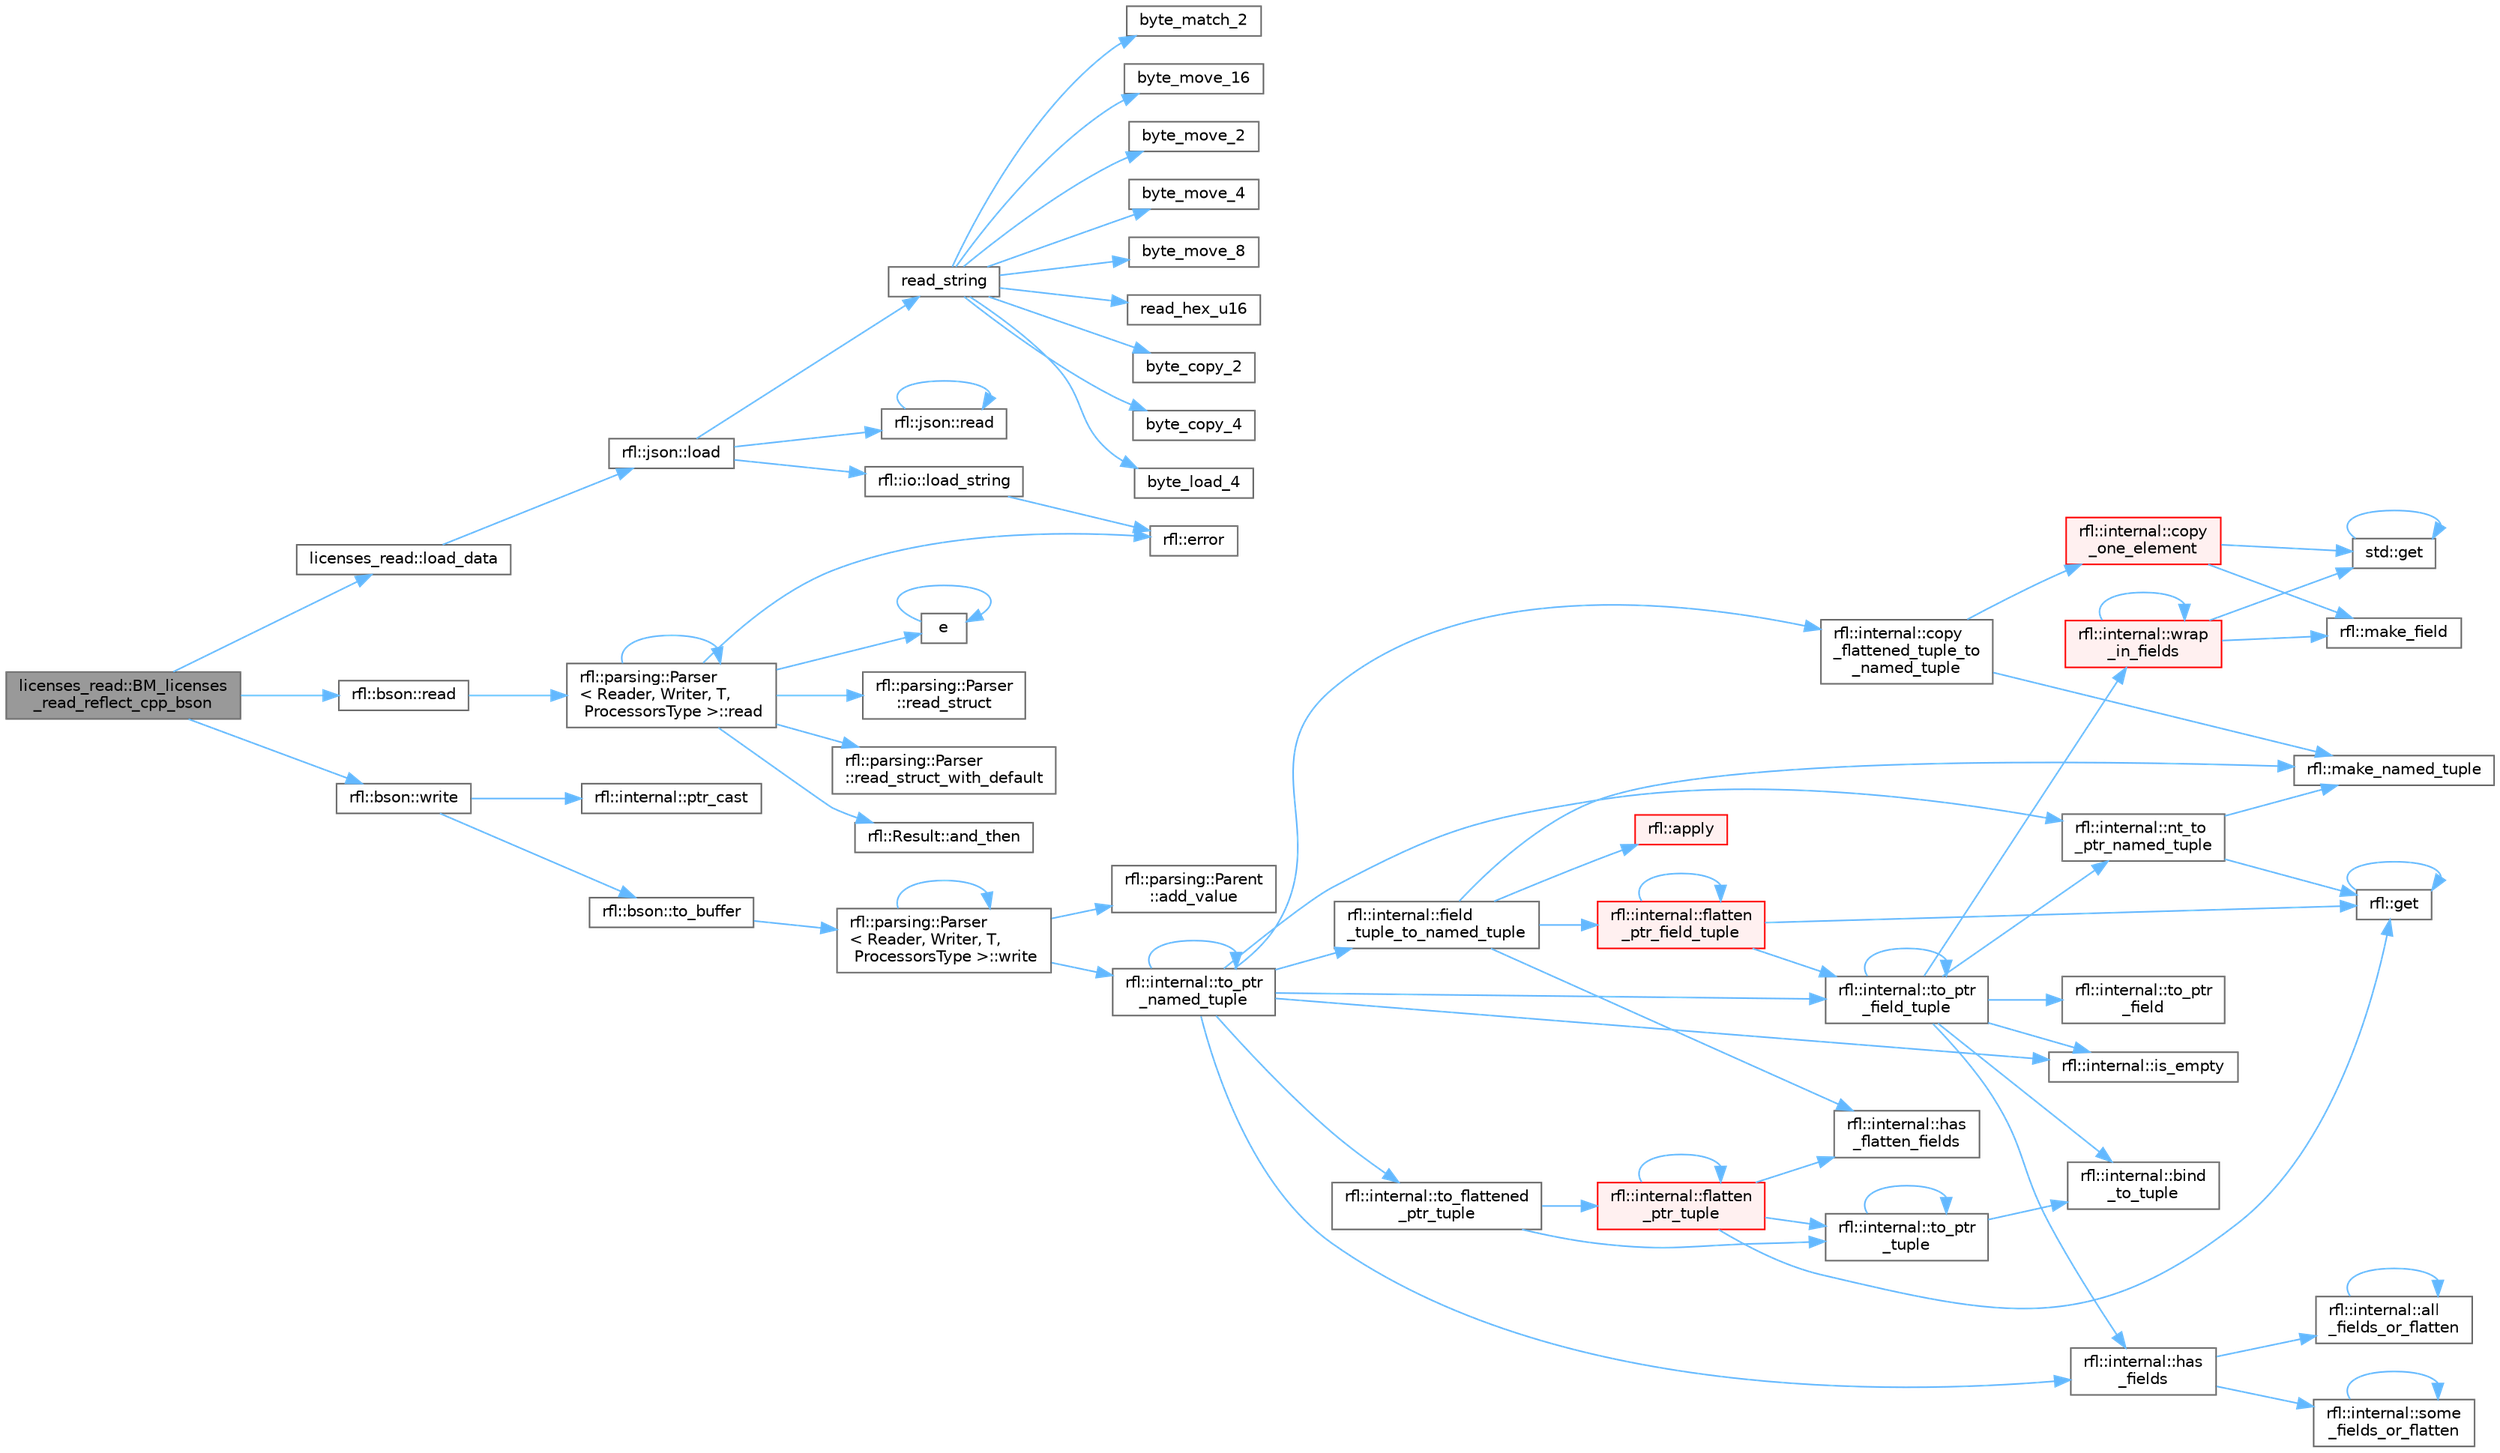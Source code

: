 digraph "licenses_read::BM_licenses_read_reflect_cpp_bson"
{
 // LATEX_PDF_SIZE
  bgcolor="transparent";
  edge [fontname=Helvetica,fontsize=10,labelfontname=Helvetica,labelfontsize=10];
  node [fontname=Helvetica,fontsize=10,shape=box,height=0.2,width=0.4];
  rankdir="LR";
  Node1 [id="Node000001",label="licenses_read::BM_licenses\l_read_reflect_cpp_bson",height=0.2,width=0.4,color="gray40", fillcolor="grey60", style="filled", fontcolor="black",tooltip=" "];
  Node1 -> Node2 [id="edge78_Node000001_Node000002",color="steelblue1",style="solid",tooltip=" "];
  Node2 [id="Node000002",label="licenses_read::load_data",height=0.2,width=0.4,color="grey40", fillcolor="white", style="filled",URL="$namespacelicenses__read.html#af29d6978393f941e6149191e1cbbaef9",tooltip=" "];
  Node2 -> Node3 [id="edge79_Node000002_Node000003",color="steelblue1",style="solid",tooltip=" "];
  Node3 [id="Node000003",label="rfl::json::load",height=0.2,width=0.4,color="grey40", fillcolor="white", style="filled",URL="$namespacerfl_1_1json.html#ad44cd984a06c20921fc621d115e17cab",tooltip=" "];
  Node3 -> Node4 [id="edge80_Node000003_Node000004",color="steelblue1",style="solid",tooltip=" "];
  Node4 [id="Node000004",label="rfl::io::load_string",height=0.2,width=0.4,color="grey40", fillcolor="white", style="filled",URL="$namespacerfl_1_1io.html#abef8f6773d8fd7258ba35772521c371a",tooltip=" "];
  Node4 -> Node5 [id="edge81_Node000004_Node000005",color="steelblue1",style="solid",tooltip=" "];
  Node5 [id="Node000005",label="rfl::error",height=0.2,width=0.4,color="grey40", fillcolor="white", style="filled",URL="$namespacerfl.html#a6625864c6c297dfdc3d3c3ee3181dd8c",tooltip="Shorthand for unexpected error."];
  Node3 -> Node6 [id="edge82_Node000003_Node000006",color="steelblue1",style="solid",tooltip=" "];
  Node6 [id="Node000006",label="rfl::json::read",height=0.2,width=0.4,color="grey40", fillcolor="white", style="filled",URL="$namespacerfl_1_1json.html#a905573518eca04a9c269d1bb32de7dd1",tooltip="Parses an object from a JSON var."];
  Node6 -> Node6 [id="edge83_Node000006_Node000006",color="steelblue1",style="solid",tooltip=" "];
  Node3 -> Node7 [id="edge84_Node000003_Node000007",color="steelblue1",style="solid",tooltip=" "];
  Node7 [id="Node000007",label="read_string",height=0.2,width=0.4,color="grey40", fillcolor="white", style="filled",URL="$yyjson_8c.html#a804945ea7ab88a55f6c71afe2ef28508",tooltip=" "];
  Node7 -> Node8 [id="edge85_Node000007_Node000008",color="steelblue1",style="solid",tooltip=" "];
  Node8 [id="Node000008",label="byte_copy_2",height=0.2,width=0.4,color="grey40", fillcolor="white", style="filled",URL="$yyjson_8c.html#ac6a11726824f52b6413a67488f5a3152",tooltip=" "];
  Node7 -> Node9 [id="edge86_Node000007_Node000009",color="steelblue1",style="solid",tooltip=" "];
  Node9 [id="Node000009",label="byte_copy_4",height=0.2,width=0.4,color="grey40", fillcolor="white", style="filled",URL="$yyjson_8c.html#a98219967baeab34ab615b4ccda0df146",tooltip=" "];
  Node7 -> Node10 [id="edge87_Node000007_Node000010",color="steelblue1",style="solid",tooltip=" "];
  Node10 [id="Node000010",label="byte_load_4",height=0.2,width=0.4,color="grey40", fillcolor="white", style="filled",URL="$yyjson_8c.html#a87c460a03bebacd0dcdad97440488c2b",tooltip=" "];
  Node7 -> Node11 [id="edge88_Node000007_Node000011",color="steelblue1",style="solid",tooltip=" "];
  Node11 [id="Node000011",label="byte_match_2",height=0.2,width=0.4,color="grey40", fillcolor="white", style="filled",URL="$yyjson_8c.html#a3a0b543ccc96758e3d9632773ab82632",tooltip=" "];
  Node7 -> Node12 [id="edge89_Node000007_Node000012",color="steelblue1",style="solid",tooltip=" "];
  Node12 [id="Node000012",label="byte_move_16",height=0.2,width=0.4,color="grey40", fillcolor="white", style="filled",URL="$yyjson_8c.html#a133d71145abef5ab727e5d3bc7d7d3cc",tooltip=" "];
  Node7 -> Node13 [id="edge90_Node000007_Node000013",color="steelblue1",style="solid",tooltip=" "];
  Node13 [id="Node000013",label="byte_move_2",height=0.2,width=0.4,color="grey40", fillcolor="white", style="filled",URL="$yyjson_8c.html#a937b93922fffb9ba4853a8c20954aa5b",tooltip=" "];
  Node7 -> Node14 [id="edge91_Node000007_Node000014",color="steelblue1",style="solid",tooltip=" "];
  Node14 [id="Node000014",label="byte_move_4",height=0.2,width=0.4,color="grey40", fillcolor="white", style="filled",URL="$yyjson_8c.html#aa5ca17990694a6718874be6817b38ed4",tooltip=" "];
  Node7 -> Node15 [id="edge92_Node000007_Node000015",color="steelblue1",style="solid",tooltip=" "];
  Node15 [id="Node000015",label="byte_move_8",height=0.2,width=0.4,color="grey40", fillcolor="white", style="filled",URL="$yyjson_8c.html#a358fd32f651a73a41814fb2229dae049",tooltip=" "];
  Node7 -> Node16 [id="edge93_Node000007_Node000016",color="steelblue1",style="solid",tooltip=" "];
  Node16 [id="Node000016",label="read_hex_u16",height=0.2,width=0.4,color="grey40", fillcolor="white", style="filled",URL="$yyjson_8c.html#add45e53bf46ccf2467cc535d9bd89717",tooltip=" "];
  Node1 -> Node17 [id="edge94_Node000001_Node000017",color="steelblue1",style="solid",tooltip=" "];
  Node17 [id="Node000017",label="rfl::bson::read",height=0.2,width=0.4,color="grey40", fillcolor="white", style="filled",URL="$namespacerfl_1_1bson.html#ad53952c45b2c4dee0d3b55a757ff48e6",tooltip="Parses an object from a BSON var."];
  Node17 -> Node18 [id="edge95_Node000017_Node000018",color="steelblue1",style="solid",tooltip=" "];
  Node18 [id="Node000018",label="rfl::parsing::Parser\l\< Reader, Writer, T,\l ProcessorsType \>::read",height=0.2,width=0.4,color="grey40", fillcolor="white", style="filled",URL="$structrfl_1_1parsing_1_1_parser.html#a905ccbbb3adb81bb18d9109df6613b72",tooltip=" "];
  Node18 -> Node19 [id="edge96_Node000018_Node000019",color="steelblue1",style="solid",tooltip=" "];
  Node19 [id="Node000019",label="rfl::Result::and_then",height=0.2,width=0.4,color="grey40", fillcolor="white", style="filled",URL="$classrfl_1_1_result.html#a07f85d248f21a1dad5eb12ae179d4df7",tooltip="Monadic operation - F must be a function of type T -> Result."];
  Node18 -> Node20 [id="edge97_Node000018_Node000020",color="steelblue1",style="solid",tooltip=" "];
  Node20 [id="Node000020",label="e",height=0.2,width=0.4,color="grey40", fillcolor="white", style="filled",URL="$_cwise__array__power__array_8cpp.html#a9cb86ff854760bf91a154f2724a9101d",tooltip=" "];
  Node20 -> Node20 [id="edge98_Node000020_Node000020",color="steelblue1",style="solid",tooltip=" "];
  Node18 -> Node5 [id="edge99_Node000018_Node000005",color="steelblue1",style="solid",tooltip=" "];
  Node18 -> Node18 [id="edge100_Node000018_Node000018",color="steelblue1",style="solid",tooltip=" "];
  Node18 -> Node21 [id="edge101_Node000018_Node000021",color="steelblue1",style="solid",tooltip=" "];
  Node21 [id="Node000021",label="rfl::parsing::Parser\l::read_struct",height=0.2,width=0.4,color="grey40", fillcolor="white", style="filled",URL="$structrfl_1_1parsing_1_1_parser.html#ac6a7fd1d9f65a3b40ea36017cec2fa2e",tooltip=" "];
  Node18 -> Node22 [id="edge102_Node000018_Node000022",color="steelblue1",style="solid",tooltip=" "];
  Node22 [id="Node000022",label="rfl::parsing::Parser\l::read_struct_with_default",height=0.2,width=0.4,color="grey40", fillcolor="white", style="filled",URL="$structrfl_1_1parsing_1_1_parser.html#a8f8dadc93b26e4bb35eb14e6d722aae7",tooltip=" "];
  Node1 -> Node23 [id="edge103_Node000001_Node000023",color="steelblue1",style="solid",tooltip=" "];
  Node23 [id="Node000023",label="rfl::bson::write",height=0.2,width=0.4,color="grey40", fillcolor="white", style="filled",URL="$namespacerfl_1_1bson.html#a831235515905859b528912061602090a",tooltip="Returns BSON bytes."];
  Node23 -> Node24 [id="edge104_Node000023_Node000024",color="steelblue1",style="solid",tooltip=" "];
  Node24 [id="Node000024",label="rfl::internal::ptr_cast",height=0.2,width=0.4,color="grey40", fillcolor="white", style="filled",URL="$namespacerfl_1_1internal.html#a0e3f14355090a86bc6064dff6368347b",tooltip=" "];
  Node23 -> Node25 [id="edge105_Node000023_Node000025",color="steelblue1",style="solid",tooltip=" "];
  Node25 [id="Node000025",label="rfl::bson::to_buffer",height=0.2,width=0.4,color="grey40", fillcolor="white", style="filled",URL="$namespacerfl_1_1bson.html#a063bea11b10b956643dcfe045e51ee4e",tooltip=" "];
  Node25 -> Node26 [id="edge106_Node000025_Node000026",color="steelblue1",style="solid",tooltip=" "];
  Node26 [id="Node000026",label="rfl::parsing::Parser\l\< Reader, Writer, T,\l ProcessorsType \>::write",height=0.2,width=0.4,color="grey40", fillcolor="white", style="filled",URL="$structrfl_1_1parsing_1_1_parser.html#a16aeefd727355e095bfd19d6c69d3238",tooltip=" "];
  Node26 -> Node27 [id="edge107_Node000026_Node000027",color="steelblue1",style="solid",tooltip=" "];
  Node27 [id="Node000027",label="rfl::parsing::Parent\l::add_value",height=0.2,width=0.4,color="grey40", fillcolor="white", style="filled",URL="$structrfl_1_1parsing_1_1_parent.html#a8f7ebd2389ae6ec315a0e37bd66de63f",tooltip=" "];
  Node26 -> Node28 [id="edge108_Node000026_Node000028",color="steelblue1",style="solid",tooltip=" "];
  Node28 [id="Node000028",label="rfl::internal::to_ptr\l_named_tuple",height=0.2,width=0.4,color="grey40", fillcolor="white", style="filled",URL="$namespacerfl_1_1internal.html#a19594a7d66a271a8f893f2170217e299",tooltip=" "];
  Node28 -> Node29 [id="edge109_Node000028_Node000029",color="steelblue1",style="solid",tooltip=" "];
  Node29 [id="Node000029",label="rfl::internal::copy\l_flattened_tuple_to\l_named_tuple",height=0.2,width=0.4,color="grey40", fillcolor="white", style="filled",URL="$namespacerfl_1_1internal.html#aa4d84e91c691523bdf3dbf8832cba64c",tooltip=" "];
  Node29 -> Node30 [id="edge110_Node000029_Node000030",color="steelblue1",style="solid",tooltip=" "];
  Node30 [id="Node000030",label="rfl::internal::copy\l_one_element",height=0.2,width=0.4,color="red", fillcolor="#FFF0F0", style="filled",URL="$namespacerfl_1_1internal.html#a8a566443d85dd9fc0f2e6e4ae131ed55",tooltip=" "];
  Node30 -> Node31 [id="edge111_Node000030_Node000031",color="steelblue1",style="solid",tooltip=" "];
  Node31 [id="Node000031",label="std::get",height=0.2,width=0.4,color="grey40", fillcolor="white", style="filled",URL="$namespacestd.html#aae41d8280b7ccc3f0e0a0be2dab21c8f",tooltip="Gets an element by index."];
  Node31 -> Node31 [id="edge112_Node000031_Node000031",color="steelblue1",style="solid",tooltip=" "];
  Node30 -> Node32 [id="edge113_Node000030_Node000032",color="steelblue1",style="solid",tooltip=" "];
  Node32 [id="Node000032",label="rfl::make_field",height=0.2,width=0.4,color="grey40", fillcolor="white", style="filled",URL="$namespacerfl.html#afb5f68a22d5b6a42a5b4477c35559ce9",tooltip=" "];
  Node29 -> Node34 [id="edge114_Node000029_Node000034",color="steelblue1",style="solid",tooltip=" "];
  Node34 [id="Node000034",label="rfl::make_named_tuple",height=0.2,width=0.4,color="grey40", fillcolor="white", style="filled",URL="$namespacerfl.html#a19523aa875e6c36af474a97f28ed4002",tooltip="Explicit overload for creating empty named tuples."];
  Node28 -> Node35 [id="edge115_Node000028_Node000035",color="steelblue1",style="solid",tooltip=" "];
  Node35 [id="Node000035",label="rfl::internal::field\l_tuple_to_named_tuple",height=0.2,width=0.4,color="grey40", fillcolor="white", style="filled",URL="$namespacerfl_1_1internal.html#a923e1c7faefca7c7af6ec3d7aecccba0",tooltip=" "];
  Node35 -> Node36 [id="edge116_Node000035_Node000036",color="steelblue1",style="solid",tooltip=" "];
  Node36 [id="Node000036",label="rfl::apply",height=0.2,width=0.4,color="red", fillcolor="#FFF0F0", style="filled",URL="$namespacerfl.html#aaa94742afd7fde0d6d6cc59ae6d92989",tooltip=" "];
  Node35 -> Node39 [id="edge117_Node000035_Node000039",color="steelblue1",style="solid",tooltip=" "];
  Node39 [id="Node000039",label="rfl::internal::flatten\l_ptr_field_tuple",height=0.2,width=0.4,color="red", fillcolor="#FFF0F0", style="filled",URL="$namespacerfl_1_1internal.html#ae729ffba37ab19a6426f80c6ef26e2d6",tooltip=" "];
  Node39 -> Node39 [id="edge118_Node000039_Node000039",color="steelblue1",style="solid",tooltip=" "];
  Node39 -> Node38 [id="edge119_Node000039_Node000038",color="steelblue1",style="solid",tooltip=" "];
  Node38 [id="Node000038",label="rfl::get",height=0.2,width=0.4,color="grey40", fillcolor="white", style="filled",URL="$namespacerfl.html#ac379420409251e5a3c0bea4a701daf0a",tooltip="Gets a field by index."];
  Node38 -> Node38 [id="edge120_Node000038_Node000038",color="steelblue1",style="solid",tooltip=" "];
  Node39 -> Node41 [id="edge121_Node000039_Node000041",color="steelblue1",style="solid",tooltip=" "];
  Node41 [id="Node000041",label="rfl::internal::to_ptr\l_field_tuple",height=0.2,width=0.4,color="grey40", fillcolor="white", style="filled",URL="$namespacerfl_1_1internal.html#a4c5ce682ef0d85a0edc5fc36074815d2",tooltip=" "];
  Node41 -> Node42 [id="edge122_Node000041_Node000042",color="steelblue1",style="solid",tooltip=" "];
  Node42 [id="Node000042",label="rfl::internal::bind\l_to_tuple",height=0.2,width=0.4,color="grey40", fillcolor="white", style="filled",URL="$namespacerfl_1_1internal.html#aaccfbbd07ded0a84498cea052cb3d443",tooltip=" "];
  Node41 -> Node43 [id="edge123_Node000041_Node000043",color="steelblue1",style="solid",tooltip=" "];
  Node43 [id="Node000043",label="rfl::internal::has\l_fields",height=0.2,width=0.4,color="grey40", fillcolor="white", style="filled",URL="$namespacerfl_1_1internal.html#a4bf6ff2224c907a5df21f524e650fd17",tooltip=" "];
  Node43 -> Node44 [id="edge124_Node000043_Node000044",color="steelblue1",style="solid",tooltip=" "];
  Node44 [id="Node000044",label="rfl::internal::all\l_fields_or_flatten",height=0.2,width=0.4,color="grey40", fillcolor="white", style="filled",URL="$namespacerfl_1_1internal.html#a012b9c8f5d6103eb084598eca9f9f631",tooltip=" "];
  Node44 -> Node44 [id="edge125_Node000044_Node000044",color="steelblue1",style="solid",tooltip=" "];
  Node43 -> Node45 [id="edge126_Node000043_Node000045",color="steelblue1",style="solid",tooltip=" "];
  Node45 [id="Node000045",label="rfl::internal::some\l_fields_or_flatten",height=0.2,width=0.4,color="grey40", fillcolor="white", style="filled",URL="$namespacerfl_1_1internal.html#a71c929c1a514d827549eb15d4355de92",tooltip=" "];
  Node45 -> Node45 [id="edge127_Node000045_Node000045",color="steelblue1",style="solid",tooltip=" "];
  Node41 -> Node46 [id="edge128_Node000041_Node000046",color="steelblue1",style="solid",tooltip=" "];
  Node46 [id="Node000046",label="rfl::internal::is_empty",height=0.2,width=0.4,color="grey40", fillcolor="white", style="filled",URL="$namespacerfl_1_1internal.html#a818161434e9e7892d403a7c92d7268fe",tooltip=" "];
  Node41 -> Node47 [id="edge129_Node000041_Node000047",color="steelblue1",style="solid",tooltip=" "];
  Node47 [id="Node000047",label="rfl::internal::nt_to\l_ptr_named_tuple",height=0.2,width=0.4,color="grey40", fillcolor="white", style="filled",URL="$namespacerfl_1_1internal.html#a444ef522c6d66572aa5cd3ccde829885",tooltip=" "];
  Node47 -> Node38 [id="edge130_Node000047_Node000038",color="steelblue1",style="solid",tooltip=" "];
  Node47 -> Node34 [id="edge131_Node000047_Node000034",color="steelblue1",style="solid",tooltip=" "];
  Node41 -> Node48 [id="edge132_Node000041_Node000048",color="steelblue1",style="solid",tooltip=" "];
  Node48 [id="Node000048",label="rfl::internal::to_ptr\l_field",height=0.2,width=0.4,color="grey40", fillcolor="white", style="filled",URL="$namespacerfl_1_1internal.html#ab7e2b5fa9d320f0c9a301fbe22ebc677",tooltip=" "];
  Node41 -> Node41 [id="edge133_Node000041_Node000041",color="steelblue1",style="solid",tooltip=" "];
  Node41 -> Node49 [id="edge134_Node000041_Node000049",color="steelblue1",style="solid",tooltip=" "];
  Node49 [id="Node000049",label="rfl::internal::wrap\l_in_fields",height=0.2,width=0.4,color="red", fillcolor="#FFF0F0", style="filled",URL="$namespacerfl_1_1internal.html#a75a4f615c45abce17e710e72514498d7",tooltip=" "];
  Node49 -> Node31 [id="edge135_Node000049_Node000031",color="steelblue1",style="solid",tooltip=" "];
  Node49 -> Node32 [id="edge136_Node000049_Node000032",color="steelblue1",style="solid",tooltip=" "];
  Node49 -> Node49 [id="edge137_Node000049_Node000049",color="steelblue1",style="solid",tooltip=" "];
  Node35 -> Node51 [id="edge138_Node000035_Node000051",color="steelblue1",style="solid",tooltip=" "];
  Node51 [id="Node000051",label="rfl::internal::has\l_flatten_fields",height=0.2,width=0.4,color="grey40", fillcolor="white", style="filled",URL="$namespacerfl_1_1internal.html#a60f5d02505f61eabff343c2f5e9c7dbe",tooltip=" "];
  Node35 -> Node34 [id="edge139_Node000035_Node000034",color="steelblue1",style="solid",tooltip=" "];
  Node28 -> Node43 [id="edge140_Node000028_Node000043",color="steelblue1",style="solid",tooltip=" "];
  Node28 -> Node46 [id="edge141_Node000028_Node000046",color="steelblue1",style="solid",tooltip=" "];
  Node28 -> Node47 [id="edge142_Node000028_Node000047",color="steelblue1",style="solid",tooltip=" "];
  Node28 -> Node52 [id="edge143_Node000028_Node000052",color="steelblue1",style="solid",tooltip=" "];
  Node52 [id="Node000052",label="rfl::internal::to_flattened\l_ptr_tuple",height=0.2,width=0.4,color="grey40", fillcolor="white", style="filled",URL="$namespacerfl_1_1internal.html#abe898ac2971112070bfbcc91def971d6",tooltip=" "];
  Node52 -> Node53 [id="edge144_Node000052_Node000053",color="steelblue1",style="solid",tooltip=" "];
  Node53 [id="Node000053",label="rfl::internal::flatten\l_ptr_tuple",height=0.2,width=0.4,color="red", fillcolor="#FFF0F0", style="filled",URL="$namespacerfl_1_1internal.html#a3a901d356d0602482acd2f0861f8b472",tooltip=" "];
  Node53 -> Node53 [id="edge145_Node000053_Node000053",color="steelblue1",style="solid",tooltip=" "];
  Node53 -> Node38 [id="edge146_Node000053_Node000038",color="steelblue1",style="solid",tooltip=" "];
  Node53 -> Node51 [id="edge147_Node000053_Node000051",color="steelblue1",style="solid",tooltip=" "];
  Node53 -> Node54 [id="edge148_Node000053_Node000054",color="steelblue1",style="solid",tooltip=" "];
  Node54 [id="Node000054",label="rfl::internal::to_ptr\l_tuple",height=0.2,width=0.4,color="grey40", fillcolor="white", style="filled",URL="$namespacerfl_1_1internal.html#a3a36b92d743023e52d9ba1b74cc5fbd1",tooltip=" "];
  Node54 -> Node42 [id="edge149_Node000054_Node000042",color="steelblue1",style="solid",tooltip=" "];
  Node54 -> Node54 [id="edge150_Node000054_Node000054",color="steelblue1",style="solid",tooltip=" "];
  Node52 -> Node54 [id="edge151_Node000052_Node000054",color="steelblue1",style="solid",tooltip=" "];
  Node28 -> Node41 [id="edge152_Node000028_Node000041",color="steelblue1",style="solid",tooltip=" "];
  Node28 -> Node28 [id="edge153_Node000028_Node000028",color="steelblue1",style="solid",tooltip=" "];
  Node26 -> Node26 [id="edge154_Node000026_Node000026",color="steelblue1",style="solid",tooltip=" "];
}
